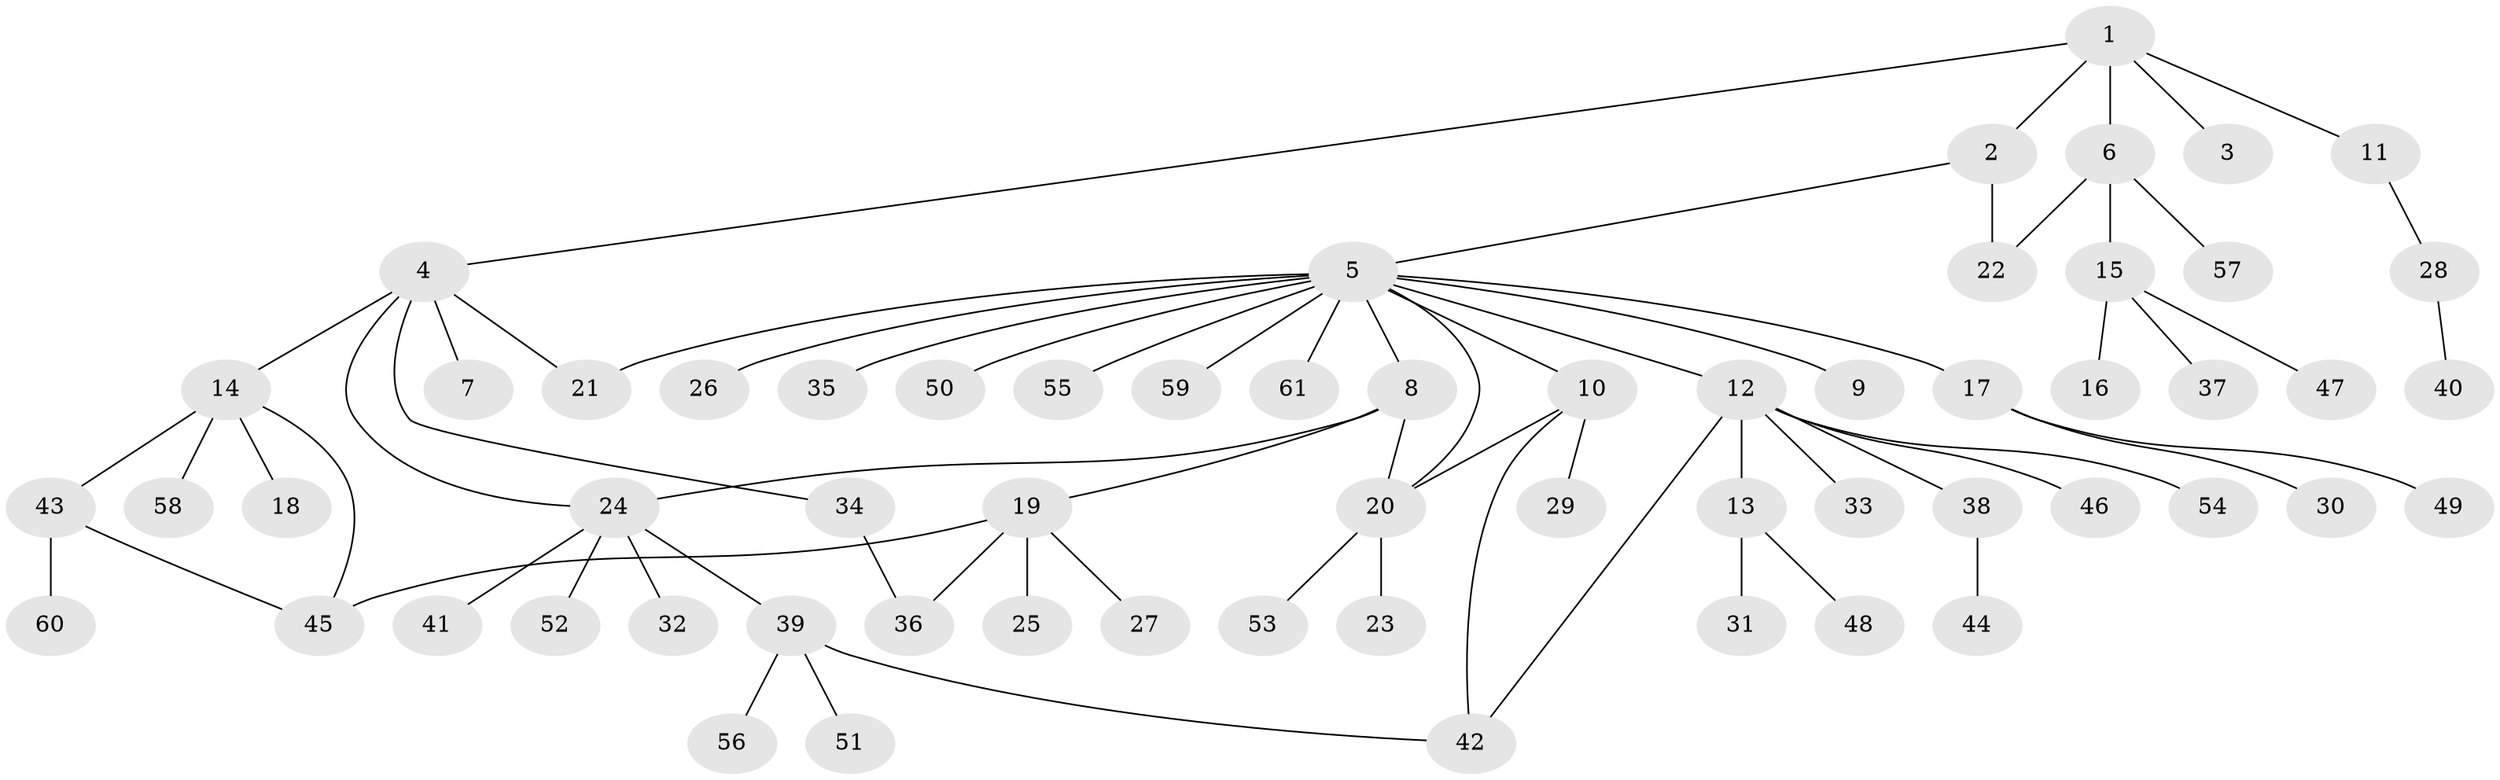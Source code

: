 // coarse degree distribution, {2: 0.09090909090909091, 5: 0.09090909090909091, 1: 0.6666666666666666, 4: 0.09090909090909091, 10: 0.030303030303030304, 11: 0.030303030303030304}
// Generated by graph-tools (version 1.1) at 2025/48/03/06/25 01:48:57]
// undirected, 61 vertices, 70 edges
graph export_dot {
graph [start="1"]
  node [color=gray90,style=filled];
  1;
  2;
  3;
  4;
  5;
  6;
  7;
  8;
  9;
  10;
  11;
  12;
  13;
  14;
  15;
  16;
  17;
  18;
  19;
  20;
  21;
  22;
  23;
  24;
  25;
  26;
  27;
  28;
  29;
  30;
  31;
  32;
  33;
  34;
  35;
  36;
  37;
  38;
  39;
  40;
  41;
  42;
  43;
  44;
  45;
  46;
  47;
  48;
  49;
  50;
  51;
  52;
  53;
  54;
  55;
  56;
  57;
  58;
  59;
  60;
  61;
  1 -- 2;
  1 -- 3;
  1 -- 4;
  1 -- 6;
  1 -- 11;
  2 -- 5;
  2 -- 22;
  4 -- 7;
  4 -- 14;
  4 -- 21;
  4 -- 24;
  4 -- 34;
  5 -- 8;
  5 -- 9;
  5 -- 10;
  5 -- 12;
  5 -- 17;
  5 -- 20;
  5 -- 21;
  5 -- 26;
  5 -- 35;
  5 -- 50;
  5 -- 55;
  5 -- 59;
  5 -- 61;
  6 -- 15;
  6 -- 22;
  6 -- 57;
  8 -- 19;
  8 -- 20;
  8 -- 24;
  10 -- 20;
  10 -- 29;
  10 -- 42;
  11 -- 28;
  12 -- 13;
  12 -- 33;
  12 -- 38;
  12 -- 42;
  12 -- 46;
  12 -- 54;
  13 -- 31;
  13 -- 48;
  14 -- 18;
  14 -- 43;
  14 -- 45;
  14 -- 58;
  15 -- 16;
  15 -- 37;
  15 -- 47;
  17 -- 30;
  17 -- 49;
  19 -- 25;
  19 -- 27;
  19 -- 36;
  19 -- 45;
  20 -- 23;
  20 -- 53;
  24 -- 32;
  24 -- 39;
  24 -- 41;
  24 -- 52;
  28 -- 40;
  34 -- 36;
  38 -- 44;
  39 -- 42;
  39 -- 51;
  39 -- 56;
  43 -- 45;
  43 -- 60;
}
